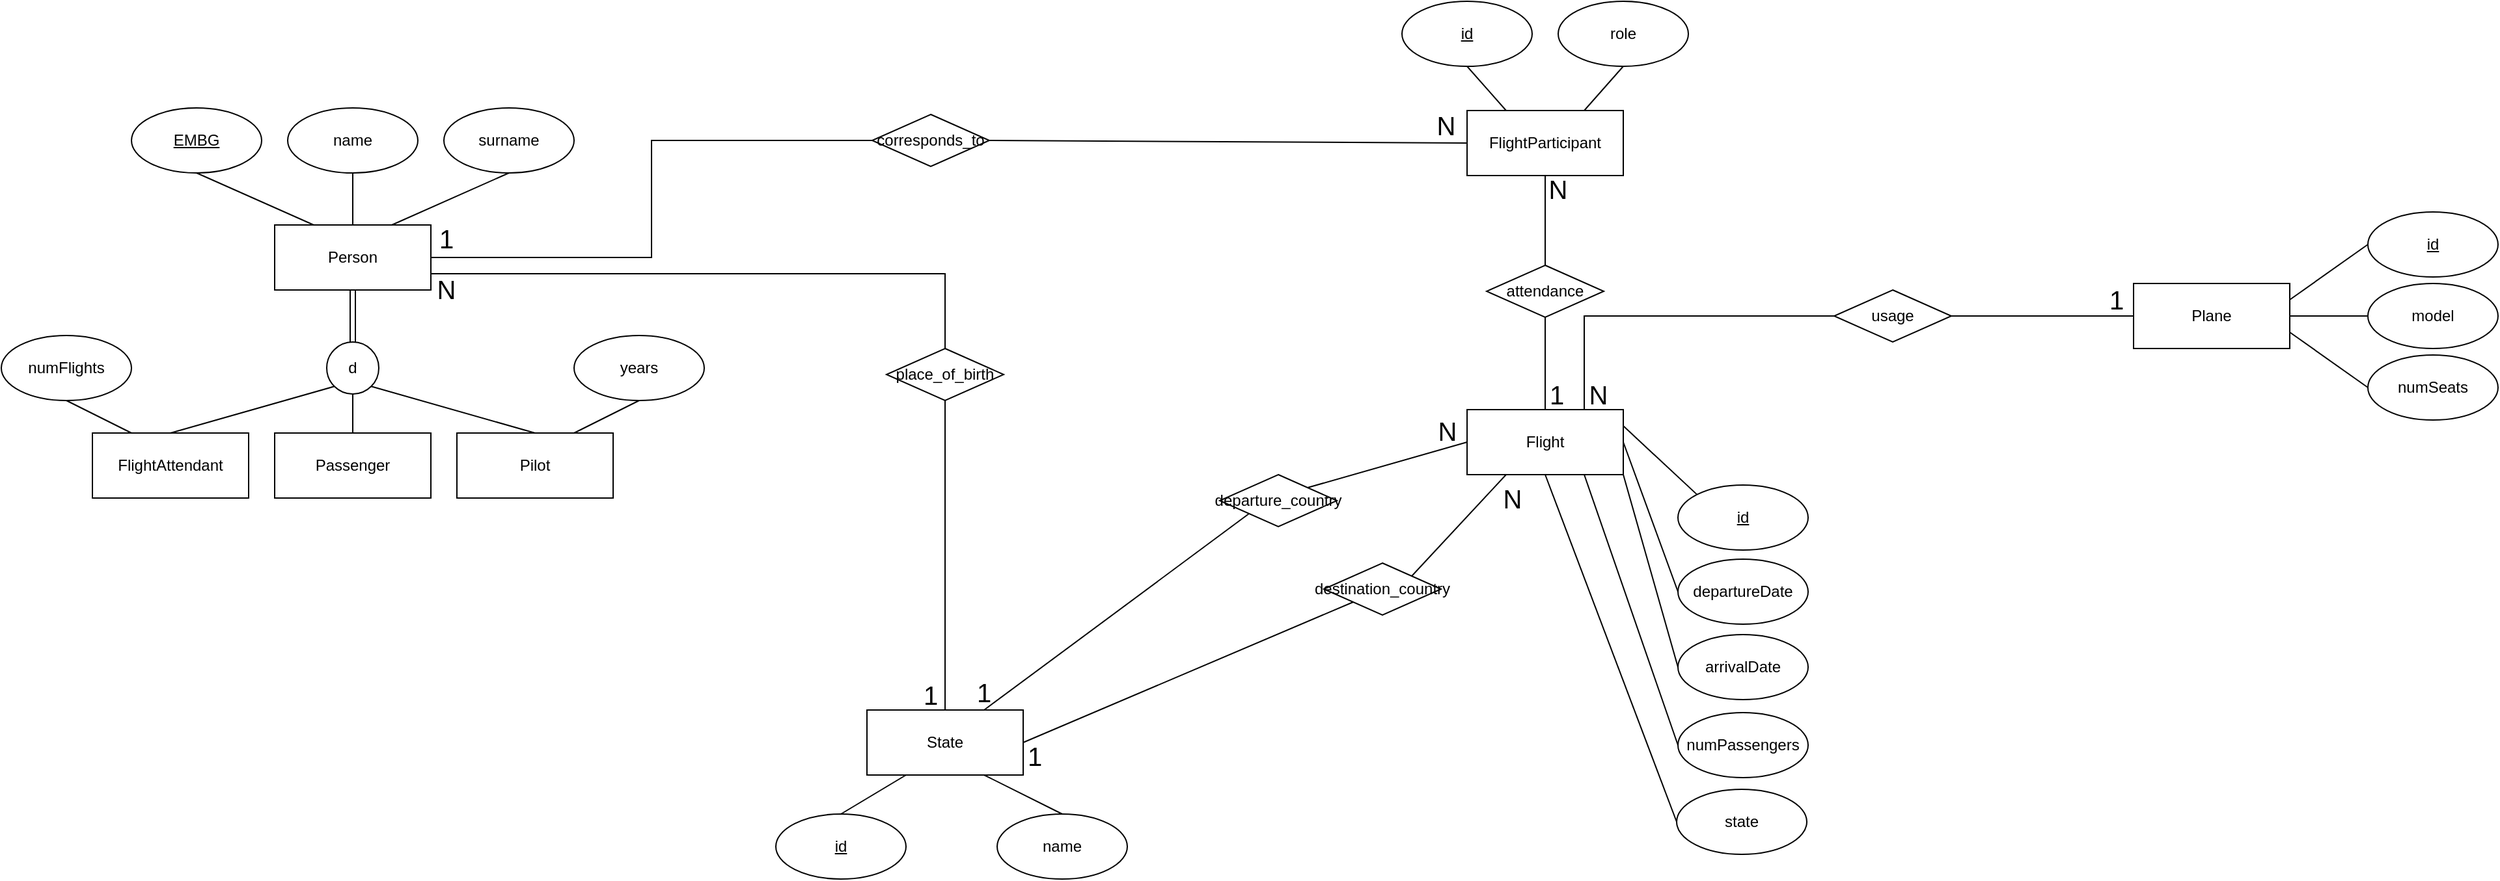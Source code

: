 <mxfile version="14.4.3" type="device"><diagram id="atEvzK4alZdg0fWnQQa2" name="Page-1"><mxGraphModel dx="1217" dy="1820" grid="1" gridSize="10" guides="1" tooltips="1" connect="1" arrows="1" fold="1" page="1" pageScale="1" pageWidth="850" pageHeight="1100" math="0" shadow="0"><root><mxCell id="0"/><mxCell id="1" parent="0"/><mxCell id="8_6xhvDG8jxJTICkIZWx-15" style="edgeStyle=none;rounded=0;orthogonalLoop=1;jettySize=auto;html=1;exitX=0.25;exitY=0;exitDx=0;exitDy=0;entryX=0.5;entryY=1;entryDx=0;entryDy=0;endArrow=none;endFill=0;" parent="1" source="8_6xhvDG8jxJTICkIZWx-2" target="8_6xhvDG8jxJTICkIZWx-4" edge="1"><mxGeometry relative="1" as="geometry"/></mxCell><mxCell id="8_6xhvDG8jxJTICkIZWx-16" style="edgeStyle=none;rounded=0;orthogonalLoop=1;jettySize=auto;html=1;exitX=0.5;exitY=0;exitDx=0;exitDy=0;entryX=0.5;entryY=1;entryDx=0;entryDy=0;endArrow=none;endFill=0;" parent="1" source="8_6xhvDG8jxJTICkIZWx-2" target="8_6xhvDG8jxJTICkIZWx-6" edge="1"><mxGeometry relative="1" as="geometry"/></mxCell><mxCell id="8_6xhvDG8jxJTICkIZWx-17" style="edgeStyle=none;rounded=0;orthogonalLoop=1;jettySize=auto;html=1;exitX=0.75;exitY=0;exitDx=0;exitDy=0;entryX=0.5;entryY=1;entryDx=0;entryDy=0;endArrow=none;endFill=0;" parent="1" source="8_6xhvDG8jxJTICkIZWx-2" target="8_6xhvDG8jxJTICkIZWx-7" edge="1"><mxGeometry relative="1" as="geometry"/></mxCell><mxCell id="8_6xhvDG8jxJTICkIZWx-19" style="edgeStyle=none;rounded=0;orthogonalLoop=1;jettySize=auto;html=1;exitX=0.5;exitY=1;exitDx=0;exitDy=0;entryX=0.5;entryY=0;entryDx=0;entryDy=0;endArrow=none;endFill=0;shape=link;" parent="1" source="8_6xhvDG8jxJTICkIZWx-2" target="8_6xhvDG8jxJTICkIZWx-18" edge="1"><mxGeometry relative="1" as="geometry"/></mxCell><mxCell id="8_6xhvDG8jxJTICkIZWx-39" style="edgeStyle=orthogonalEdgeStyle;rounded=0;orthogonalLoop=1;jettySize=auto;html=1;exitX=1;exitY=0.75;exitDx=0;exitDy=0;entryX=0.5;entryY=0;entryDx=0;entryDy=0;endArrow=none;endFill=0;fontSize=20;" parent="1" source="8_6xhvDG8jxJTICkIZWx-2" target="8_6xhvDG8jxJTICkIZWx-34" edge="1"><mxGeometry relative="1" as="geometry"/></mxCell><mxCell id="8_6xhvDG8jxJTICkIZWx-49" style="edgeStyle=orthogonalEdgeStyle;rounded=0;orthogonalLoop=1;jettySize=auto;html=1;exitX=1;exitY=0.5;exitDx=0;exitDy=0;entryX=0;entryY=0.5;entryDx=0;entryDy=0;endArrow=none;endFill=0;fontSize=20;" parent="1" source="8_6xhvDG8jxJTICkIZWx-2" target="8_6xhvDG8jxJTICkIZWx-48" edge="1"><mxGeometry relative="1" as="geometry"/></mxCell><mxCell id="8_6xhvDG8jxJTICkIZWx-2" value="Person" style="rounded=0;whiteSpace=wrap;html=1;" parent="1" vertex="1"><mxGeometry x="372" y="130" width="120" height="50" as="geometry"/></mxCell><mxCell id="8_6xhvDG8jxJTICkIZWx-4" value="EMBG" style="ellipse;whiteSpace=wrap;html=1;fontStyle=4" parent="1" vertex="1"><mxGeometry x="262" y="40" width="100" height="50" as="geometry"/></mxCell><mxCell id="8_6xhvDG8jxJTICkIZWx-6" value="name" style="ellipse;whiteSpace=wrap;html=1;fontStyle=0" parent="1" vertex="1"><mxGeometry x="382" y="40" width="100" height="50" as="geometry"/></mxCell><mxCell id="8_6xhvDG8jxJTICkIZWx-7" value="surname" style="ellipse;whiteSpace=wrap;html=1;fontStyle=0" parent="1" vertex="1"><mxGeometry x="502" y="40" width="100" height="50" as="geometry"/></mxCell><mxCell id="8_6xhvDG8jxJTICkIZWx-35" style="edgeStyle=none;rounded=0;orthogonalLoop=1;jettySize=auto;html=1;exitX=0.5;exitY=0;exitDx=0;exitDy=0;entryX=0.5;entryY=1;entryDx=0;entryDy=0;endArrow=none;endFill=0;" parent="1" source="8_6xhvDG8jxJTICkIZWx-10" target="8_6xhvDG8jxJTICkIZWx-34" edge="1"><mxGeometry relative="1" as="geometry"/></mxCell><mxCell id="8_6xhvDG8jxJTICkIZWx-10" value="State" style="rounded=0;whiteSpace=wrap;html=1;" parent="1" vertex="1"><mxGeometry x="827" y="503" width="120" height="50" as="geometry"/></mxCell><mxCell id="8_6xhvDG8jxJTICkIZWx-30" style="edgeStyle=none;rounded=0;orthogonalLoop=1;jettySize=auto;html=1;exitX=0.5;exitY=0;exitDx=0;exitDy=0;entryX=0.25;entryY=1;entryDx=0;entryDy=0;endArrow=none;endFill=0;" parent="1" source="8_6xhvDG8jxJTICkIZWx-11" target="8_6xhvDG8jxJTICkIZWx-10" edge="1"><mxGeometry relative="1" as="geometry"/></mxCell><mxCell id="8_6xhvDG8jxJTICkIZWx-11" value="id" style="ellipse;whiteSpace=wrap;html=1;fontStyle=4" parent="1" vertex="1"><mxGeometry x="757" y="583" width="100" height="50" as="geometry"/></mxCell><mxCell id="8_6xhvDG8jxJTICkIZWx-32" style="edgeStyle=none;rounded=0;orthogonalLoop=1;jettySize=auto;html=1;exitX=0.5;exitY=0;exitDx=0;exitDy=0;entryX=0.75;entryY=1;entryDx=0;entryDy=0;endArrow=none;endFill=0;" parent="1" source="8_6xhvDG8jxJTICkIZWx-12" target="8_6xhvDG8jxJTICkIZWx-10" edge="1"><mxGeometry relative="1" as="geometry"/></mxCell><mxCell id="8_6xhvDG8jxJTICkIZWx-12" value="name" style="ellipse;whiteSpace=wrap;html=1;fontStyle=0" parent="1" vertex="1"><mxGeometry x="927" y="583" width="100" height="50" as="geometry"/></mxCell><mxCell id="8_6xhvDG8jxJTICkIZWx-23" style="edgeStyle=none;rounded=0;orthogonalLoop=1;jettySize=auto;html=1;exitX=0;exitY=1;exitDx=0;exitDy=0;entryX=0.5;entryY=0;entryDx=0;entryDy=0;endArrow=none;endFill=0;" parent="1" source="8_6xhvDG8jxJTICkIZWx-18" target="8_6xhvDG8jxJTICkIZWx-20" edge="1"><mxGeometry relative="1" as="geometry"/></mxCell><mxCell id="8_6xhvDG8jxJTICkIZWx-24" style="edgeStyle=none;rounded=0;orthogonalLoop=1;jettySize=auto;html=1;exitX=0.5;exitY=1;exitDx=0;exitDy=0;entryX=0.5;entryY=0;entryDx=0;entryDy=0;endArrow=none;endFill=0;" parent="1" source="8_6xhvDG8jxJTICkIZWx-18" target="8_6xhvDG8jxJTICkIZWx-21" edge="1"><mxGeometry relative="1" as="geometry"/></mxCell><mxCell id="8_6xhvDG8jxJTICkIZWx-25" style="edgeStyle=none;rounded=0;orthogonalLoop=1;jettySize=auto;html=1;exitX=1;exitY=1;exitDx=0;exitDy=0;entryX=0.5;entryY=0;entryDx=0;entryDy=0;endArrow=none;endFill=0;" parent="1" source="8_6xhvDG8jxJTICkIZWx-18" target="8_6xhvDG8jxJTICkIZWx-22" edge="1"><mxGeometry relative="1" as="geometry"/></mxCell><mxCell id="8_6xhvDG8jxJTICkIZWx-18" value="d" style="ellipse;whiteSpace=wrap;html=1;aspect=fixed;" parent="1" vertex="1"><mxGeometry x="412" y="220" width="40" height="40" as="geometry"/></mxCell><mxCell id="8_6xhvDG8jxJTICkIZWx-29" style="edgeStyle=none;rounded=0;orthogonalLoop=1;jettySize=auto;html=1;exitX=0.25;exitY=0;exitDx=0;exitDy=0;entryX=0.5;entryY=1;entryDx=0;entryDy=0;endArrow=none;endFill=0;" parent="1" source="8_6xhvDG8jxJTICkIZWx-20" target="8_6xhvDG8jxJTICkIZWx-28" edge="1"><mxGeometry relative="1" as="geometry"/></mxCell><mxCell id="8_6xhvDG8jxJTICkIZWx-20" value="FlightAttendant" style="rounded=0;whiteSpace=wrap;html=1;" parent="1" vertex="1"><mxGeometry x="232" y="290" width="120" height="50" as="geometry"/></mxCell><mxCell id="8_6xhvDG8jxJTICkIZWx-21" value="Passenger" style="rounded=0;whiteSpace=wrap;html=1;" parent="1" vertex="1"><mxGeometry x="372" y="290" width="120" height="50" as="geometry"/></mxCell><mxCell id="8_6xhvDG8jxJTICkIZWx-27" style="edgeStyle=none;rounded=0;orthogonalLoop=1;jettySize=auto;html=1;exitX=0.75;exitY=0;exitDx=0;exitDy=0;entryX=0.5;entryY=1;entryDx=0;entryDy=0;endArrow=none;endFill=0;" parent="1" source="8_6xhvDG8jxJTICkIZWx-22" target="8_6xhvDG8jxJTICkIZWx-26" edge="1"><mxGeometry relative="1" as="geometry"/></mxCell><mxCell id="8_6xhvDG8jxJTICkIZWx-22" value="Pilot" style="rounded=0;whiteSpace=wrap;html=1;" parent="1" vertex="1"><mxGeometry x="512" y="290" width="120" height="50" as="geometry"/></mxCell><mxCell id="8_6xhvDG8jxJTICkIZWx-26" value="years" style="ellipse;whiteSpace=wrap;html=1;fontStyle=0" parent="1" vertex="1"><mxGeometry x="602" y="215" width="100" height="50" as="geometry"/></mxCell><mxCell id="8_6xhvDG8jxJTICkIZWx-28" value="numFlights" style="ellipse;whiteSpace=wrap;html=1;fontStyle=0" parent="1" vertex="1"><mxGeometry x="162" y="215" width="100" height="50" as="geometry"/></mxCell><mxCell id="8_6xhvDG8jxJTICkIZWx-34" value="place_of_birth" style="rhombus;whiteSpace=wrap;html=1;" parent="1" vertex="1"><mxGeometry x="842" y="225" width="90" height="40" as="geometry"/></mxCell><mxCell id="8_6xhvDG8jxJTICkIZWx-37" value="1" style="text;html=1;strokeColor=none;fillColor=none;align=center;verticalAlign=middle;whiteSpace=wrap;rounded=0;fontSize=20;" parent="1" vertex="1"><mxGeometry x="856" y="481" width="40" height="20" as="geometry"/></mxCell><mxCell id="8_6xhvDG8jxJTICkIZWx-38" value="N" style="text;html=1;strokeColor=none;fillColor=none;align=center;verticalAlign=middle;whiteSpace=wrap;rounded=0;fontSize=20;" parent="1" vertex="1"><mxGeometry x="484" y="169" width="40" height="20" as="geometry"/></mxCell><mxCell id="8_6xhvDG8jxJTICkIZWx-46" style="rounded=0;orthogonalLoop=1;jettySize=auto;html=1;exitX=0.25;exitY=0;exitDx=0;exitDy=0;entryX=0.5;entryY=1;entryDx=0;entryDy=0;endArrow=none;endFill=0;fontSize=20;" parent="1" source="8_6xhvDG8jxJTICkIZWx-41" target="8_6xhvDG8jxJTICkIZWx-44" edge="1"><mxGeometry relative="1" as="geometry"/></mxCell><mxCell id="8_6xhvDG8jxJTICkIZWx-47" style="edgeStyle=none;rounded=0;orthogonalLoop=1;jettySize=auto;html=1;exitX=0.75;exitY=0;exitDx=0;exitDy=0;entryX=0.5;entryY=1;entryDx=0;entryDy=0;endArrow=none;endFill=0;fontSize=20;" parent="1" source="8_6xhvDG8jxJTICkIZWx-41" target="8_6xhvDG8jxJTICkIZWx-45" edge="1"><mxGeometry relative="1" as="geometry"/></mxCell><mxCell id="8_6xhvDG8jxJTICkIZWx-54" style="edgeStyle=orthogonalEdgeStyle;rounded=0;orthogonalLoop=1;jettySize=auto;html=1;exitX=0.5;exitY=1;exitDx=0;exitDy=0;entryX=0.5;entryY=0;entryDx=0;entryDy=0;endArrow=none;endFill=0;fontSize=20;" parent="1" source="8_6xhvDG8jxJTICkIZWx-41" target="8_6xhvDG8jxJTICkIZWx-53" edge="1"><mxGeometry relative="1" as="geometry"/></mxCell><mxCell id="8_6xhvDG8jxJTICkIZWx-41" value="FlightParticipant" style="rounded=0;whiteSpace=wrap;html=1;" parent="1" vertex="1"><mxGeometry x="1288" y="42" width="120" height="50" as="geometry"/></mxCell><mxCell id="8_6xhvDG8jxJTICkIZWx-62" style="rounded=0;orthogonalLoop=1;jettySize=auto;html=1;exitX=0;exitY=0.5;exitDx=0;exitDy=0;entryX=1;entryY=0;entryDx=0;entryDy=0;endArrow=none;endFill=0;fontSize=20;" parent="1" source="8_6xhvDG8jxJTICkIZWx-42" target="8_6xhvDG8jxJTICkIZWx-60" edge="1"><mxGeometry relative="1" as="geometry"/></mxCell><mxCell id="8_6xhvDG8jxJTICkIZWx-63" style="edgeStyle=none;rounded=0;orthogonalLoop=1;jettySize=auto;html=1;exitX=0.25;exitY=1;exitDx=0;exitDy=0;entryX=1;entryY=0;entryDx=0;entryDy=0;endArrow=none;endFill=0;fontSize=20;" parent="1" source="8_6xhvDG8jxJTICkIZWx-42" target="8_6xhvDG8jxJTICkIZWx-61" edge="1"><mxGeometry relative="1" as="geometry"/></mxCell><mxCell id="8_6xhvDG8jxJTICkIZWx-78" style="edgeStyle=none;rounded=0;orthogonalLoop=1;jettySize=auto;html=1;exitX=1;exitY=0.25;exitDx=0;exitDy=0;entryX=0;entryY=0;entryDx=0;entryDy=0;endArrow=none;endFill=0;fontSize=20;" parent="1" source="8_6xhvDG8jxJTICkIZWx-42" target="8_6xhvDG8jxJTICkIZWx-72" edge="1"><mxGeometry relative="1" as="geometry"/></mxCell><mxCell id="8_6xhvDG8jxJTICkIZWx-79" style="edgeStyle=none;rounded=0;orthogonalLoop=1;jettySize=auto;html=1;exitX=1;exitY=0.5;exitDx=0;exitDy=0;entryX=0;entryY=0.5;entryDx=0;entryDy=0;endArrow=none;endFill=0;fontSize=20;" parent="1" source="8_6xhvDG8jxJTICkIZWx-42" target="8_6xhvDG8jxJTICkIZWx-73" edge="1"><mxGeometry relative="1" as="geometry"/></mxCell><mxCell id="8_6xhvDG8jxJTICkIZWx-80" style="edgeStyle=none;rounded=0;orthogonalLoop=1;jettySize=auto;html=1;exitX=1;exitY=1;exitDx=0;exitDy=0;entryX=0;entryY=0.5;entryDx=0;entryDy=0;endArrow=none;endFill=0;fontSize=20;" parent="1" source="8_6xhvDG8jxJTICkIZWx-42" target="8_6xhvDG8jxJTICkIZWx-74" edge="1"><mxGeometry relative="1" as="geometry"/></mxCell><mxCell id="8_6xhvDG8jxJTICkIZWx-81" style="edgeStyle=none;rounded=0;orthogonalLoop=1;jettySize=auto;html=1;exitX=0.75;exitY=1;exitDx=0;exitDy=0;entryX=0;entryY=0.5;entryDx=0;entryDy=0;endArrow=none;endFill=0;fontSize=20;" parent="1" source="8_6xhvDG8jxJTICkIZWx-42" target="8_6xhvDG8jxJTICkIZWx-75" edge="1"><mxGeometry relative="1" as="geometry"/></mxCell><mxCell id="8_6xhvDG8jxJTICkIZWx-82" style="edgeStyle=none;rounded=0;orthogonalLoop=1;jettySize=auto;html=1;exitX=0.5;exitY=1;exitDx=0;exitDy=0;entryX=0;entryY=0.5;entryDx=0;entryDy=0;endArrow=none;endFill=0;fontSize=20;" parent="1" source="8_6xhvDG8jxJTICkIZWx-42" target="8_6xhvDG8jxJTICkIZWx-76" edge="1"><mxGeometry relative="1" as="geometry"/></mxCell><mxCell id="8_6xhvDG8jxJTICkIZWx-84" style="edgeStyle=orthogonalEdgeStyle;rounded=0;orthogonalLoop=1;jettySize=auto;html=1;exitX=0.75;exitY=0;exitDx=0;exitDy=0;entryX=0;entryY=0.5;entryDx=0;entryDy=0;endArrow=none;endFill=0;fontSize=20;" parent="1" source="8_6xhvDG8jxJTICkIZWx-42" target="8_6xhvDG8jxJTICkIZWx-83" edge="1"><mxGeometry relative="1" as="geometry"/></mxCell><mxCell id="8_6xhvDG8jxJTICkIZWx-42" value="Flight" style="rounded=0;whiteSpace=wrap;html=1;" parent="1" vertex="1"><mxGeometry x="1288" y="272" width="120" height="50" as="geometry"/></mxCell><mxCell id="8_6xhvDG8jxJTICkIZWx-90" style="rounded=0;orthogonalLoop=1;jettySize=auto;html=1;exitX=1;exitY=0.5;exitDx=0;exitDy=0;entryX=0;entryY=0.5;entryDx=0;entryDy=0;endArrow=none;endFill=0;fontSize=20;" parent="1" source="8_6xhvDG8jxJTICkIZWx-43" target="8_6xhvDG8jxJTICkIZWx-87" edge="1"><mxGeometry relative="1" as="geometry"/></mxCell><mxCell id="8_6xhvDG8jxJTICkIZWx-91" style="edgeStyle=none;rounded=0;orthogonalLoop=1;jettySize=auto;html=1;exitX=1;exitY=0.25;exitDx=0;exitDy=0;entryX=0;entryY=0.5;entryDx=0;entryDy=0;endArrow=none;endFill=0;fontSize=20;" parent="1" source="8_6xhvDG8jxJTICkIZWx-43" target="8_6xhvDG8jxJTICkIZWx-86" edge="1"><mxGeometry relative="1" as="geometry"/></mxCell><mxCell id="8_6xhvDG8jxJTICkIZWx-93" style="edgeStyle=none;rounded=0;orthogonalLoop=1;jettySize=auto;html=1;exitX=1;exitY=0.75;exitDx=0;exitDy=0;entryX=0;entryY=0.5;entryDx=0;entryDy=0;endArrow=none;endFill=0;fontSize=20;" parent="1" source="8_6xhvDG8jxJTICkIZWx-43" target="8_6xhvDG8jxJTICkIZWx-89" edge="1"><mxGeometry relative="1" as="geometry"/></mxCell><mxCell id="8_6xhvDG8jxJTICkIZWx-43" value="Plane" style="rounded=0;whiteSpace=wrap;html=1;" parent="1" vertex="1"><mxGeometry x="1800" y="175" width="120" height="50" as="geometry"/></mxCell><mxCell id="8_6xhvDG8jxJTICkIZWx-44" value="id" style="ellipse;whiteSpace=wrap;html=1;fontStyle=4" parent="1" vertex="1"><mxGeometry x="1238" y="-42" width="100" height="50" as="geometry"/></mxCell><mxCell id="8_6xhvDG8jxJTICkIZWx-45" value="role" style="ellipse;whiteSpace=wrap;html=1;fontStyle=0" parent="1" vertex="1"><mxGeometry x="1358" y="-42" width="100" height="50" as="geometry"/></mxCell><mxCell id="8_6xhvDG8jxJTICkIZWx-50" style="edgeStyle=none;rounded=0;orthogonalLoop=1;jettySize=auto;html=1;exitX=1;exitY=0.5;exitDx=0;exitDy=0;entryX=0;entryY=0.5;entryDx=0;entryDy=0;endArrow=none;endFill=0;fontSize=20;" parent="1" source="8_6xhvDG8jxJTICkIZWx-48" target="8_6xhvDG8jxJTICkIZWx-41" edge="1"><mxGeometry relative="1" as="geometry"/></mxCell><mxCell id="8_6xhvDG8jxJTICkIZWx-48" value="corresponds_to" style="rhombus;whiteSpace=wrap;html=1;" parent="1" vertex="1"><mxGeometry x="831" y="45" width="90" height="40" as="geometry"/></mxCell><mxCell id="8_6xhvDG8jxJTICkIZWx-51" value="1" style="text;html=1;strokeColor=none;fillColor=none;align=center;verticalAlign=middle;whiteSpace=wrap;rounded=0;fontSize=20;" parent="1" vertex="1"><mxGeometry x="484" y="130" width="40" height="20" as="geometry"/></mxCell><mxCell id="8_6xhvDG8jxJTICkIZWx-52" value="N" style="text;html=1;strokeColor=none;fillColor=none;align=center;verticalAlign=middle;whiteSpace=wrap;rounded=0;fontSize=20;" parent="1" vertex="1"><mxGeometry x="1252" y="43" width="40" height="20" as="geometry"/></mxCell><mxCell id="8_6xhvDG8jxJTICkIZWx-55" style="edgeStyle=orthogonalEdgeStyle;rounded=0;orthogonalLoop=1;jettySize=auto;html=1;exitX=0.5;exitY=1;exitDx=0;exitDy=0;entryX=0.5;entryY=0;entryDx=0;entryDy=0;endArrow=none;endFill=0;fontSize=20;" parent="1" source="8_6xhvDG8jxJTICkIZWx-53" target="8_6xhvDG8jxJTICkIZWx-42" edge="1"><mxGeometry relative="1" as="geometry"/></mxCell><mxCell id="8_6xhvDG8jxJTICkIZWx-53" value="attendance" style="rhombus;whiteSpace=wrap;html=1;" parent="1" vertex="1"><mxGeometry x="1303" y="161" width="90" height="40" as="geometry"/></mxCell><mxCell id="8_6xhvDG8jxJTICkIZWx-56" value="1" style="text;html=1;strokeColor=none;fillColor=none;align=center;verticalAlign=middle;whiteSpace=wrap;rounded=0;fontSize=20;" parent="1" vertex="1"><mxGeometry x="1337" y="250" width="40" height="20" as="geometry"/></mxCell><mxCell id="8_6xhvDG8jxJTICkIZWx-57" value="N" style="text;html=1;strokeColor=none;fillColor=none;align=center;verticalAlign=middle;whiteSpace=wrap;rounded=0;fontSize=20;" parent="1" vertex="1"><mxGeometry x="1338" y="92" width="40" height="20" as="geometry"/></mxCell><mxCell id="8_6xhvDG8jxJTICkIZWx-65" style="edgeStyle=none;rounded=0;orthogonalLoop=1;jettySize=auto;html=1;exitX=0;exitY=1;exitDx=0;exitDy=0;entryX=0.75;entryY=0;entryDx=0;entryDy=0;endArrow=none;endFill=0;fontSize=20;" parent="1" source="8_6xhvDG8jxJTICkIZWx-60" target="8_6xhvDG8jxJTICkIZWx-10" edge="1"><mxGeometry relative="1" as="geometry"/></mxCell><mxCell id="8_6xhvDG8jxJTICkIZWx-60" value="departure_country" style="rhombus;whiteSpace=wrap;html=1;" parent="1" vertex="1"><mxGeometry x="1098" y="322" width="90" height="40" as="geometry"/></mxCell><mxCell id="8_6xhvDG8jxJTICkIZWx-64" style="edgeStyle=none;rounded=0;orthogonalLoop=1;jettySize=auto;html=1;exitX=0;exitY=1;exitDx=0;exitDy=0;entryX=1;entryY=0.5;entryDx=0;entryDy=0;endArrow=none;endFill=0;fontSize=20;" parent="1" source="8_6xhvDG8jxJTICkIZWx-61" target="8_6xhvDG8jxJTICkIZWx-10" edge="1"><mxGeometry relative="1" as="geometry"/></mxCell><mxCell id="8_6xhvDG8jxJTICkIZWx-61" value="destination_country" style="rhombus;whiteSpace=wrap;html=1;" parent="1" vertex="1"><mxGeometry x="1178" y="390" width="90" height="40" as="geometry"/></mxCell><mxCell id="8_6xhvDG8jxJTICkIZWx-66" value="1" style="text;html=1;strokeColor=none;fillColor=none;align=center;verticalAlign=middle;whiteSpace=wrap;rounded=0;fontSize=20;" parent="1" vertex="1"><mxGeometry x="897" y="479" width="40" height="20" as="geometry"/></mxCell><mxCell id="8_6xhvDG8jxJTICkIZWx-67" value="N" style="text;html=1;strokeColor=none;fillColor=none;align=center;verticalAlign=middle;whiteSpace=wrap;rounded=0;fontSize=20;" parent="1" vertex="1"><mxGeometry x="1253" y="278" width="40" height="20" as="geometry"/></mxCell><mxCell id="8_6xhvDG8jxJTICkIZWx-68" value="N" style="text;html=1;strokeColor=none;fillColor=none;align=center;verticalAlign=middle;whiteSpace=wrap;rounded=0;fontSize=20;" parent="1" vertex="1"><mxGeometry x="1303" y="330" width="40" height="20" as="geometry"/></mxCell><mxCell id="8_6xhvDG8jxJTICkIZWx-70" value="1" style="text;html=1;strokeColor=none;fillColor=none;align=center;verticalAlign=middle;whiteSpace=wrap;rounded=0;fontSize=20;" parent="1" vertex="1"><mxGeometry x="936" y="528" width="40" height="20" as="geometry"/></mxCell><mxCell id="8_6xhvDG8jxJTICkIZWx-72" value="id" style="ellipse;whiteSpace=wrap;html=1;fontStyle=4" parent="1" vertex="1"><mxGeometry x="1450" y="330" width="100" height="50" as="geometry"/></mxCell><mxCell id="8_6xhvDG8jxJTICkIZWx-73" value="departureDate" style="ellipse;whiteSpace=wrap;html=1;fontStyle=0" parent="1" vertex="1"><mxGeometry x="1450" y="387" width="100" height="50" as="geometry"/></mxCell><mxCell id="8_6xhvDG8jxJTICkIZWx-74" value="arrivalDate" style="ellipse;whiteSpace=wrap;html=1;fontStyle=0" parent="1" vertex="1"><mxGeometry x="1450" y="445" width="100" height="50" as="geometry"/></mxCell><mxCell id="8_6xhvDG8jxJTICkIZWx-75" value="numPassengers" style="ellipse;whiteSpace=wrap;html=1;fontStyle=0" parent="1" vertex="1"><mxGeometry x="1450" y="505" width="100" height="50" as="geometry"/></mxCell><mxCell id="8_6xhvDG8jxJTICkIZWx-76" value="state" style="ellipse;whiteSpace=wrap;html=1;fontStyle=0" parent="1" vertex="1"><mxGeometry x="1449" y="564" width="100" height="50" as="geometry"/></mxCell><mxCell id="8_6xhvDG8jxJTICkIZWx-85" style="edgeStyle=orthogonalEdgeStyle;rounded=0;orthogonalLoop=1;jettySize=auto;html=1;exitX=1;exitY=0.5;exitDx=0;exitDy=0;entryX=0;entryY=0.5;entryDx=0;entryDy=0;endArrow=none;endFill=0;fontSize=20;" parent="1" source="8_6xhvDG8jxJTICkIZWx-83" target="8_6xhvDG8jxJTICkIZWx-43" edge="1"><mxGeometry relative="1" as="geometry"/></mxCell><mxCell id="8_6xhvDG8jxJTICkIZWx-83" value="usage" style="rhombus;whiteSpace=wrap;html=1;" parent="1" vertex="1"><mxGeometry x="1570" y="180" width="90" height="40" as="geometry"/></mxCell><mxCell id="8_6xhvDG8jxJTICkIZWx-86" value="id" style="ellipse;whiteSpace=wrap;html=1;fontStyle=4" parent="1" vertex="1"><mxGeometry x="1980" y="120" width="100" height="50" as="geometry"/></mxCell><mxCell id="8_6xhvDG8jxJTICkIZWx-87" value="model" style="ellipse;whiteSpace=wrap;html=1;fontStyle=0" parent="1" vertex="1"><mxGeometry x="1980" y="175" width="100" height="50" as="geometry"/></mxCell><mxCell id="8_6xhvDG8jxJTICkIZWx-89" value="numSeats" style="ellipse;whiteSpace=wrap;html=1;fontStyle=0" parent="1" vertex="1"><mxGeometry x="1980" y="230" width="100" height="50" as="geometry"/></mxCell><mxCell id="8_6xhvDG8jxJTICkIZWx-94" value="1" style="text;html=1;strokeColor=none;fillColor=none;align=center;verticalAlign=middle;whiteSpace=wrap;rounded=0;fontSize=20;" parent="1" vertex="1"><mxGeometry x="1767" y="177" width="40" height="20" as="geometry"/></mxCell><mxCell id="8_6xhvDG8jxJTICkIZWx-95" value="N" style="text;html=1;strokeColor=none;fillColor=none;align=center;verticalAlign=middle;whiteSpace=wrap;rounded=0;fontSize=20;" parent="1" vertex="1"><mxGeometry x="1369" y="250" width="40" height="20" as="geometry"/></mxCell></root></mxGraphModel></diagram></mxfile>